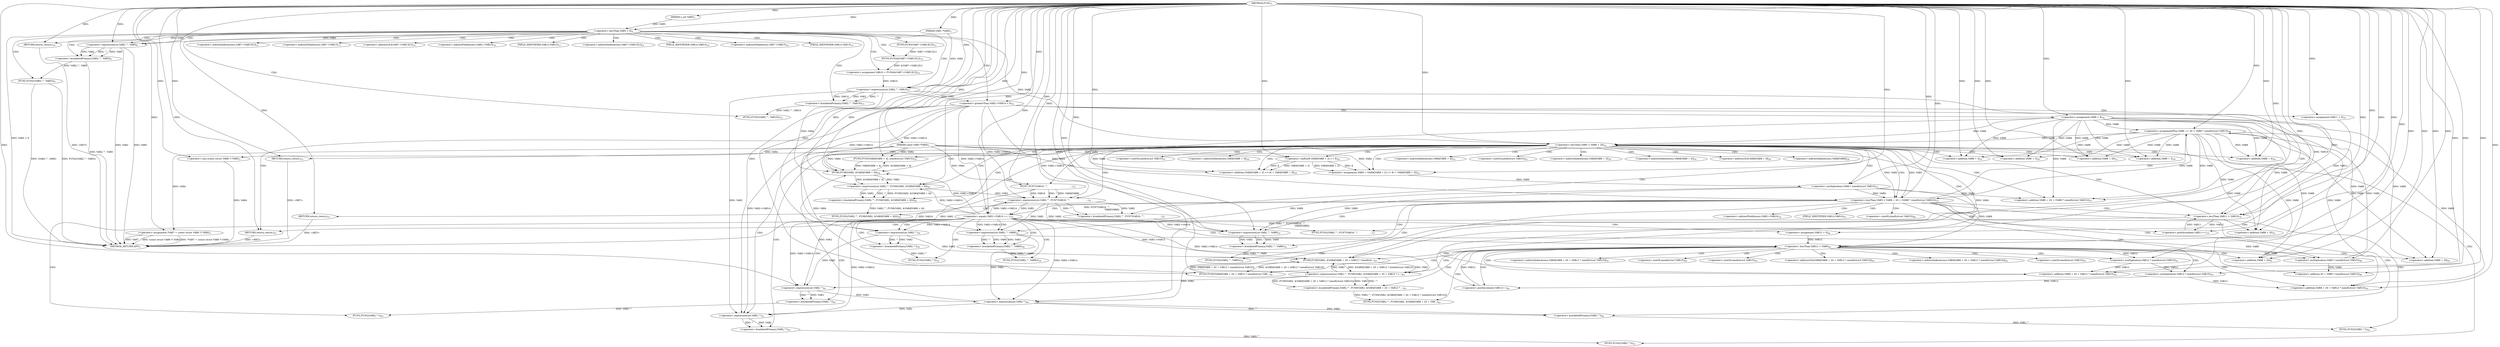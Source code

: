 digraph "FUN1" {  
"8" [label = <(METHOD,FUN1)<SUB>1</SUB>> ]
"245" [label = <(METHOD_RETURN,ANY)<SUB>1</SUB>> ]
"9" [label = <(PARAM,VAR1 *VAR2)<SUB>1</SUB>> ]
"10" [label = <(PARAM,const VAR3 *VAR4)<SUB>1</SUB>> ]
"11" [label = <(PARAM,u_int VAR5)<SUB>1</SUB>> ]
"14" [label = <(&lt;operator&gt;.assignment,*VAR7 = (const struct VAR6 *) VAR4)<SUB>3</SUB>> ]
"36" [label = <(FUN3,FUN3(VAR7-&gt;VAR13[1]))<SUB>13</SUB>> ]
"42" [label = <(&lt;operator&gt;.assignment,VAR10 = FUN4(&amp;VAR7-&gt;VAR13[1]))<SUB>14</SUB>> ]
"51" [label = <(FUN2,FUN2((VAR2,&quot;&quot;, VAR10)))<SUB>15</SUB>> ]
"237" [label = <(RETURN,return;,return;)<SUB>52</SUB>> ]
"25" [label = <(&lt;operator&gt;.lessThan,VAR5 &lt; 8)<SUB>8</SUB>> ]
"58" [label = <(&lt;operator&gt;.greaterThan,VAR2-&gt;VAR14 &gt; 0)<SUB>16</SUB>> ]
"16" [label = <(&lt;operator&gt;.cast,(const struct VAR6 *) VAR4)<SUB>3</SUB>> ]
"29" [label = <(FUN2,FUN2((VAR2,&quot;&quot;, VAR5)))<SUB>9</SUB>> ]
"35" [label = <(RETURN,return;,return;)<SUB>10</SUB>> ]
"44" [label = <(FUN4,FUN4(&amp;VAR7-&gt;VAR13[1]))<SUB>14</SUB>> ]
"52" [label = <(&lt;operator&gt;.bracketedPrimary,(VAR2,&quot;&quot;, VAR10))<SUB>15</SUB>> ]
"64" [label = <(&lt;operator&gt;.assignment,VAR8 = 8)<SUB>18</SUB>> ]
"53" [label = <(&lt;operator&gt;.expressionList,VAR2,&quot;&quot;, VAR10)<SUB>15</SUB>> ]
"72" [label = <(&lt;operator&gt;.lessThan,VAR11 &lt; VAR10)<SUB>19</SUB>> ]
"75" [label = <(&lt;operator&gt;.postIncrement,VAR11++)<SUB>19</SUB>> ]
"30" [label = <(&lt;operator&gt;.bracketedPrimary,(VAR2,&quot;&quot;, VAR5))<SUB>9</SUB>> ]
"69" [label = <(&lt;operator&gt;.assignment,VAR11 = 0)<SUB>19</SUB>> ]
"91" [label = <(FUN5,FUN5(VAR4[VAR8 + 4], sizeof(struct VAR15)))<SUB>25</SUB>> ]
"99" [label = <(FUN2,FUN2((VAR2,&quot;&quot;, FUN6(VAR2, &amp;VAR4[VAR8 + 4]))))<SUB>26</SUB>> ]
"112" [label = <(FUN2,FUN2((VAR2,&quot;&quot;, FUN7(VAR16, &quot;&quot;,
                ...)<SUB>27</SUB>> ]
"123" [label = <(&lt;operator&gt;.assignment,VAR9 = (VAR4[VAR8 + 2] &lt;&lt; 8) + VAR4[VAR8 + 3])<SUB>29</SUB>> ]
"224" [label = <(&lt;operator&gt;.assignmentPlus,VAR8 += 20 + VAR9 * sizeof(struct VAR15))<SUB>48</SUB>> ]
"232" [label = <(FUN2,FUN2((VAR2,&quot;&quot;)))<SUB>49</SUB>> ]
"31" [label = <(&lt;operator&gt;.expressionList,VAR2,&quot;&quot;, VAR5)<SUB>9</SUB>> ]
"79" [label = <(&lt;operator&gt;.lessThan,VAR5 &lt; VAR8 + 20)<SUB>21</SUB>> ]
"139" [label = <(&lt;operator&gt;.lessThan,VAR5 &lt; VAR8 + 20 + (VAR9 * sizeof(struct VAR15)))<SUB>31</SUB>> ]
"158" [label = <(&lt;operator&gt;.equals,VAR2-&gt;VAR14 == 1)<SUB>35</SUB>> ]
"85" [label = <(FUN2,FUN2((VAR2,&quot;&quot;)))<SUB>22</SUB>> ]
"90" [label = <(RETURN,return;,return;)<SUB>23</SUB>> ]
"100" [label = <(&lt;operator&gt;.bracketedPrimary,(VAR2,&quot;&quot;, FUN6(VAR2, &amp;VAR4[VAR8 + 4])))<SUB>26</SUB>> ]
"113" [label = <(&lt;operator&gt;.bracketedPrimary,(VAR2,&quot;&quot;, FUN7(VAR16, &quot;&quot;,
                     ...)<SUB>27</SUB>> ]
"125" [label = <(&lt;operator&gt;.addition,(VAR4[VAR8 + 2] &lt;&lt; 8) + VAR4[VAR8 + 3])<SUB>29</SUB>> ]
"150" [label = <(FUN2,FUN2((VAR2,&quot;&quot;, VAR9)))<SUB>32</SUB>> ]
"156" [label = <(RETURN,return;,return;)<SUB>33</SUB>> ]
"164" [label = <(FUN2,FUN2((VAR2,&quot;&quot;, VAR9)))<SUB>36</SUB>> ]
"226" [label = <(&lt;operator&gt;.addition,20 + VAR9 * sizeof(struct VAR15))<SUB>48</SUB>> ]
"233" [label = <(&lt;operator&gt;.bracketedPrimary,(VAR2,&quot;&quot;))<SUB>49</SUB>> ]
"81" [label = <(&lt;operator&gt;.addition,VAR8 + 20)<SUB>21</SUB>> ]
"94" [label = <(&lt;operator&gt;.addition,VAR8 + 4)<SUB>25</SUB>> ]
"101" [label = <(&lt;operator&gt;.expressionList,VAR2,&quot;&quot;, FUN6(VAR2, &amp;VAR4[VAR8 + 4]))<SUB>26</SUB>> ]
"114" [label = <(&lt;operator&gt;.expressionList,VAR2,&quot;&quot;, FUN7(VAR16, &quot;&quot;,
                      ...)<SUB>27</SUB>> ]
"126" [label = <(&lt;operator&gt;.shiftLeft,VAR4[VAR8 + 2] &lt;&lt; 8)<SUB>29</SUB>> ]
"141" [label = <(&lt;operator&gt;.addition,VAR8 + 20 + (VAR9 * sizeof(struct VAR15)))<SUB>31</SUB>> ]
"172" [label = <(FUN2,FUN2((VAR2,&quot;&quot;)))<SUB>39</SUB>> ]
"219" [label = <(FUN2,FUN2((VAR2,&quot;&quot;)))<SUB>45</SUB>> ]
"228" [label = <(&lt;operator&gt;.multiplication,VAR9 * sizeof(struct VAR15))<SUB>48</SUB>> ]
"234" [label = <(&lt;operator&gt;.expressionList,VAR2,&quot;&quot;)<SUB>49</SUB>> ]
"86" [label = <(&lt;operator&gt;.bracketedPrimary,(VAR2,&quot;&quot;))<SUB>22</SUB>> ]
"104" [label = <(FUN6,FUN6(VAR2, &amp;VAR4[VAR8 + 4]))<SUB>26</SUB>> ]
"117" [label = <(FUN7,FUN7(VAR16, &quot;&quot;,
                               ...)<SUB>27</SUB>> ]
"135" [label = <(&lt;operator&gt;.addition,VAR8 + 3)<SUB>29</SUB>> ]
"142" [label = <(&lt;operator&gt;.addition,VAR8 + 20)<SUB>31</SUB>> ]
"145" [label = <(&lt;operator&gt;.multiplication,VAR9 * sizeof(struct VAR15))<SUB>31</SUB>> ]
"151" [label = <(&lt;operator&gt;.bracketedPrimary,(VAR2,&quot;&quot;, VAR9))<SUB>32</SUB>> ]
"165" [label = <(&lt;operator&gt;.bracketedPrimary,(VAR2,&quot;&quot;, VAR9))<SUB>36</SUB>> ]
"182" [label = <(&lt;operator&gt;.lessThan,VAR12 &lt; VAR9)<SUB>40</SUB>> ]
"185" [label = <(&lt;operator&gt;.postIncrement,VAR12++)<SUB>40</SUB>> ]
"87" [label = <(&lt;operator&gt;.expressionList,VAR2,&quot;&quot;)<SUB>22</SUB>> ]
"129" [label = <(&lt;operator&gt;.addition,VAR8 + 2)<SUB>29</SUB>> ]
"152" [label = <(&lt;operator&gt;.expressionList,VAR2,&quot;&quot;, VAR9)<SUB>32</SUB>> ]
"166" [label = <(&lt;operator&gt;.expressionList,VAR2,&quot;&quot;, VAR9)<SUB>36</SUB>> ]
"173" [label = <(&lt;operator&gt;.bracketedPrimary,(VAR2,&quot;&quot;))<SUB>39</SUB>> ]
"179" [label = <(&lt;operator&gt;.assignment,VAR12 = 0)<SUB>40</SUB>> ]
"188" [label = <(FUN5,FUN5(VAR4[VAR8 + 20 + VAR12 * sizeof(struct VAR...)<SUB>41</SUB>> ]
"201" [label = <(FUN2,FUN2((VAR2,&quot;&quot;, FUN6(VAR2, &amp;VAR4[VAR8 + 20 + VAR...)<SUB>43</SUB>> ]
"220" [label = <(&lt;operator&gt;.bracketedPrimary,(VAR2,&quot;&quot;))<SUB>45</SUB>> ]
"174" [label = <(&lt;operator&gt;.expressionList,VAR2,&quot;&quot;)<SUB>39</SUB>> ]
"221" [label = <(&lt;operator&gt;.expressionList,VAR2,&quot;&quot;)<SUB>45</SUB>> ]
"109" [label = <(&lt;operator&gt;.addition,VAR8 + 4)<SUB>26</SUB>> ]
"202" [label = <(&lt;operator&gt;.bracketedPrimary,(VAR2,&quot;&quot;, FUN6(VAR2, &amp;VAR4[VAR8 + 20 + VAR12 * ...)<SUB>43</SUB>> ]
"191" [label = <(&lt;operator&gt;.addition,VAR8 + 20 + VAR12 * sizeof(struct VAR15))<SUB>41</SUB>> ]
"203" [label = <(&lt;operator&gt;.expressionList,VAR2,&quot;&quot;, FUN6(VAR2, &amp;VAR4[VAR8 + 20 + VAR12 * s...)<SUB>43</SUB>> ]
"192" [label = <(&lt;operator&gt;.addition,VAR8 + 20)<SUB>41</SUB>> ]
"195" [label = <(&lt;operator&gt;.multiplication,VAR12 * sizeof(struct VAR15))<SUB>41</SUB>> ]
"206" [label = <(FUN6,FUN6(VAR2, &amp;VAR4[VAR8 + 20 + VAR12 * sizeof(str...)<SUB>43</SUB>> ]
"211" [label = <(&lt;operator&gt;.addition,VAR8 + 20 + VAR12 * sizeof(struct VAR15))<SUB>43</SUB>> ]
"212" [label = <(&lt;operator&gt;.addition,VAR8 + 20)<SUB>43</SUB>> ]
"215" [label = <(&lt;operator&gt;.multiplication,VAR12 * sizeof(struct VAR15))<SUB>43</SUB>> ]
"37" [label = <(&lt;operator&gt;.indirectIndexAccess,VAR7-&gt;VAR13[1])<SUB>13</SUB>> ]
"38" [label = <(&lt;operator&gt;.indirectFieldAccess,VAR7-&gt;VAR13)<SUB>13</SUB>> ]
"45" [label = <(&lt;operator&gt;.addressOf,&amp;VAR7-&gt;VAR13[1])<SUB>14</SUB>> ]
"59" [label = <(&lt;operator&gt;.indirectFieldAccess,VAR2-&gt;VAR14)<SUB>16</SUB>> ]
"40" [label = <(FIELD_IDENTIFIER,VAR13,VAR13)<SUB>13</SUB>> ]
"46" [label = <(&lt;operator&gt;.indirectIndexAccess,VAR7-&gt;VAR13[1])<SUB>14</SUB>> ]
"61" [label = <(FIELD_IDENTIFIER,VAR14,VAR14)<SUB>16</SUB>> ]
"47" [label = <(&lt;operator&gt;.indirectFieldAccess,VAR7-&gt;VAR13)<SUB>14</SUB>> ]
"49" [label = <(FIELD_IDENTIFIER,VAR13,VAR13)<SUB>14</SUB>> ]
"92" [label = <(&lt;operator&gt;.indirectIndexAccess,VAR4[VAR8 + 4])<SUB>25</SUB>> ]
"97" [label = <(&lt;operator&gt;.sizeOf,sizeof(struct VAR15))<SUB>25</SUB>> ]
"133" [label = <(&lt;operator&gt;.indirectIndexAccess,VAR4[VAR8 + 3])<SUB>29</SUB>> ]
"159" [label = <(&lt;operator&gt;.indirectFieldAccess,VAR2-&gt;VAR14)<SUB>35</SUB>> ]
"127" [label = <(&lt;operator&gt;.indirectIndexAccess,VAR4[VAR8 + 2])<SUB>29</SUB>> ]
"161" [label = <(FIELD_IDENTIFIER,VAR14,VAR14)<SUB>35</SUB>> ]
"230" [label = <(&lt;operator&gt;.sizeOf,sizeof(struct VAR15))<SUB>48</SUB>> ]
"106" [label = <(&lt;operator&gt;.addressOf,&amp;VAR4[VAR8 + 4])<SUB>26</SUB>> ]
"120" [label = <(&lt;operator&gt;.indirectIndexAccess,VAR4[VAR8])<SUB>28</SUB>> ]
"147" [label = <(&lt;operator&gt;.sizeOf,sizeof(struct VAR15))<SUB>31</SUB>> ]
"107" [label = <(&lt;operator&gt;.indirectIndexAccess,VAR4[VAR8 + 4])<SUB>26</SUB>> ]
"189" [label = <(&lt;operator&gt;.indirectIndexAccess,VAR4[VAR8 + 20 + VAR12 * sizeof(struct VAR15)])<SUB>41</SUB>> ]
"199" [label = <(&lt;operator&gt;.sizeOf,sizeof(struct VAR15))<SUB>42</SUB>> ]
"197" [label = <(&lt;operator&gt;.sizeOf,sizeof(struct VAR15))<SUB>41</SUB>> ]
"208" [label = <(&lt;operator&gt;.addressOf,&amp;VAR4[VAR8 + 20 + VAR12 * sizeof(struct VAR15)])<SUB>43</SUB>> ]
"209" [label = <(&lt;operator&gt;.indirectIndexAccess,VAR4[VAR8 + 20 + VAR12 * sizeof(struct VAR15)])<SUB>43</SUB>> ]
"217" [label = <(&lt;operator&gt;.sizeOf,sizeof(struct VAR15))<SUB>43</SUB>> ]
  "35" -> "245"  [ label = "DDG: &lt;RET&gt;"] 
  "90" -> "245"  [ label = "DDG: &lt;RET&gt;"] 
  "237" -> "245"  [ label = "DDG: &lt;RET&gt;"] 
  "156" -> "245"  [ label = "DDG: &lt;RET&gt;"] 
  "14" -> "245"  [ label = "DDG: VAR7"] 
  "16" -> "245"  [ label = "DDG: VAR4"] 
  "14" -> "245"  [ label = "DDG: (const struct VAR6 *) VAR4"] 
  "14" -> "245"  [ label = "DDG: *VAR7 = (const struct VAR6 *) VAR4"] 
  "25" -> "245"  [ label = "DDG: VAR5 &lt; 8"] 
  "31" -> "245"  [ label = "DDG: VAR2"] 
  "31" -> "245"  [ label = "DDG: VAR5"] 
  "30" -> "245"  [ label = "DDG: VAR2,&quot;&quot;, VAR5"] 
  "29" -> "245"  [ label = "DDG: (VAR2,&quot;&quot;, VAR5)"] 
  "29" -> "245"  [ label = "DDG: FUN2((VAR2,&quot;&quot;, VAR5))"] 
  "117" -> "245"  [ label = "DDG: VAR16"] 
  "8" -> "9"  [ label = "DDG: "] 
  "8" -> "10"  [ label = "DDG: "] 
  "8" -> "11"  [ label = "DDG: "] 
  "10" -> "14"  [ label = "DDG: VAR4"] 
  "8" -> "14"  [ label = "DDG: "] 
  "44" -> "42"  [ label = "DDG: &amp;VAR7-&gt;VAR13[1]"] 
  "8" -> "237"  [ label = "DDG: "] 
  "52" -> "51"  [ label = "DDG: VAR2,&quot;&quot;, VAR10"] 
  "10" -> "16"  [ label = "DDG: VAR4"] 
  "8" -> "16"  [ label = "DDG: "] 
  "11" -> "25"  [ label = "DDG: VAR5"] 
  "8" -> "25"  [ label = "DDG: "] 
  "8" -> "35"  [ label = "DDG: "] 
  "36" -> "44"  [ label = "DDG: VAR7-&gt;VAR13[1]"] 
  "53" -> "52"  [ label = "DDG: VAR2"] 
  "53" -> "52"  [ label = "DDG: &quot;&quot;"] 
  "53" -> "52"  [ label = "DDG: VAR10"] 
  "53" -> "58"  [ label = "DDG: VAR2"] 
  "8" -> "58"  [ label = "DDG: "] 
  "8" -> "64"  [ label = "DDG: "] 
  "30" -> "29"  [ label = "DDG: VAR2,&quot;&quot;, VAR5"] 
  "9" -> "53"  [ label = "DDG: VAR2"] 
  "8" -> "53"  [ label = "DDG: "] 
  "42" -> "53"  [ label = "DDG: VAR10"] 
  "31" -> "30"  [ label = "DDG: VAR2"] 
  "31" -> "30"  [ label = "DDG: &quot;&quot;"] 
  "31" -> "30"  [ label = "DDG: VAR5"] 
  "8" -> "69"  [ label = "DDG: "] 
  "69" -> "72"  [ label = "DDG: VAR11"] 
  "75" -> "72"  [ label = "DDG: VAR11"] 
  "8" -> "72"  [ label = "DDG: "] 
  "53" -> "72"  [ label = "DDG: VAR10"] 
  "72" -> "75"  [ label = "DDG: VAR11"] 
  "8" -> "75"  [ label = "DDG: "] 
  "126" -> "123"  [ label = "DDG: VAR4[VAR8 + 2]"] 
  "126" -> "123"  [ label = "DDG: 8"] 
  "10" -> "123"  [ label = "DDG: VAR4"] 
  "8" -> "123"  [ label = "DDG: "] 
  "8" -> "224"  [ label = "DDG: "] 
  "228" -> "224"  [ label = "DDG: VAR9"] 
  "9" -> "31"  [ label = "DDG: VAR2"] 
  "8" -> "31"  [ label = "DDG: "] 
  "25" -> "31"  [ label = "DDG: VAR5"] 
  "104" -> "91"  [ label = "DDG: &amp;VAR4[VAR8 + 4]"] 
  "10" -> "91"  [ label = "DDG: VAR4"] 
  "8" -> "91"  [ label = "DDG: "] 
  "100" -> "99"  [ label = "DDG: VAR2,&quot;&quot;, FUN6(VAR2, &amp;VAR4[VAR8 + 4])"] 
  "113" -> "112"  [ label = "DDG: VAR2,&quot;&quot;, FUN7(VAR16, &quot;&quot;,
                                         VAR4[VAR8])"] 
  "64" -> "224"  [ label = "DDG: VAR8"] 
  "233" -> "232"  [ label = "DDG: VAR2,&quot;&quot;"] 
  "25" -> "79"  [ label = "DDG: VAR5"] 
  "139" -> "79"  [ label = "DDG: VAR5"] 
  "8" -> "79"  [ label = "DDG: "] 
  "64" -> "79"  [ label = "DDG: VAR8"] 
  "224" -> "79"  [ label = "DDG: VAR8"] 
  "8" -> "90"  [ label = "DDG: "] 
  "101" -> "100"  [ label = "DDG: VAR2"] 
  "101" -> "100"  [ label = "DDG: &quot;&quot;"] 
  "101" -> "100"  [ label = "DDG: FUN6(VAR2, &amp;VAR4[VAR8 + 4])"] 
  "114" -> "113"  [ label = "DDG: VAR2"] 
  "114" -> "113"  [ label = "DDG: &quot;&quot;"] 
  "114" -> "113"  [ label = "DDG: FUN7(VAR16, &quot;&quot;,
                                         VAR4[VAR8])"] 
  "126" -> "125"  [ label = "DDG: VAR4[VAR8 + 2]"] 
  "126" -> "125"  [ label = "DDG: 8"] 
  "10" -> "125"  [ label = "DDG: VAR4"] 
  "8" -> "125"  [ label = "DDG: "] 
  "79" -> "139"  [ label = "DDG: VAR5"] 
  "8" -> "139"  [ label = "DDG: "] 
  "64" -> "139"  [ label = "DDG: VAR8"] 
  "224" -> "139"  [ label = "DDG: VAR8"] 
  "145" -> "139"  [ label = "DDG: VAR9"] 
  "8" -> "156"  [ label = "DDG: "] 
  "58" -> "158"  [ label = "DDG: VAR2-&gt;VAR14"] 
  "114" -> "158"  [ label = "DDG: VAR2"] 
  "8" -> "158"  [ label = "DDG: "] 
  "8" -> "226"  [ label = "DDG: "] 
  "228" -> "226"  [ label = "DDG: VAR9"] 
  "234" -> "233"  [ label = "DDG: VAR2"] 
  "234" -> "233"  [ label = "DDG: &quot;&quot;"] 
  "64" -> "81"  [ label = "DDG: VAR8"] 
  "224" -> "81"  [ label = "DDG: VAR8"] 
  "8" -> "81"  [ label = "DDG: "] 
  "86" -> "85"  [ label = "DDG: VAR2,&quot;&quot;"] 
  "8" -> "94"  [ label = "DDG: "] 
  "64" -> "94"  [ label = "DDG: VAR8"] 
  "224" -> "94"  [ label = "DDG: VAR8"] 
  "58" -> "101"  [ label = "DDG: VAR2-&gt;VAR14"] 
  "104" -> "101"  [ label = "DDG: VAR2"] 
  "158" -> "101"  [ label = "DDG: VAR2-&gt;VAR14"] 
  "8" -> "101"  [ label = "DDG: "] 
  "104" -> "101"  [ label = "DDG: &amp;VAR4[VAR8 + 4]"] 
  "58" -> "114"  [ label = "DDG: VAR2-&gt;VAR14"] 
  "101" -> "114"  [ label = "DDG: VAR2"] 
  "158" -> "114"  [ label = "DDG: VAR2-&gt;VAR14"] 
  "8" -> "114"  [ label = "DDG: "] 
  "117" -> "114"  [ label = "DDG: VAR16"] 
  "117" -> "114"  [ label = "DDG: &quot;&quot;"] 
  "117" -> "114"  [ label = "DDG: VAR4[VAR8]"] 
  "10" -> "126"  [ label = "DDG: VAR4"] 
  "8" -> "126"  [ label = "DDG: "] 
  "8" -> "141"  [ label = "DDG: "] 
  "64" -> "141"  [ label = "DDG: VAR8"] 
  "224" -> "141"  [ label = "DDG: VAR8"] 
  "145" -> "141"  [ label = "DDG: VAR9"] 
  "151" -> "150"  [ label = "DDG: VAR2,&quot;&quot;, VAR9"] 
  "165" -> "164"  [ label = "DDG: VAR2,&quot;&quot;, VAR9"] 
  "182" -> "228"  [ label = "DDG: VAR9"] 
  "166" -> "228"  [ label = "DDG: VAR9"] 
  "8" -> "228"  [ label = "DDG: "] 
  "158" -> "234"  [ label = "DDG: VAR2-&gt;VAR14"] 
  "221" -> "234"  [ label = "DDG: VAR2"] 
  "166" -> "234"  [ label = "DDG: VAR2"] 
  "8" -> "234"  [ label = "DDG: "] 
  "87" -> "86"  [ label = "DDG: VAR2"] 
  "87" -> "86"  [ label = "DDG: &quot;&quot;"] 
  "53" -> "104"  [ label = "DDG: VAR2"] 
  "58" -> "104"  [ label = "DDG: VAR2-&gt;VAR14"] 
  "158" -> "104"  [ label = "DDG: VAR2-&gt;VAR14"] 
  "234" -> "104"  [ label = "DDG: VAR2"] 
  "8" -> "104"  [ label = "DDG: "] 
  "91" -> "104"  [ label = "DDG: VAR4[VAR8 + 4]"] 
  "10" -> "104"  [ label = "DDG: VAR4"] 
  "8" -> "117"  [ label = "DDG: "] 
  "10" -> "117"  [ label = "DDG: VAR4"] 
  "8" -> "135"  [ label = "DDG: "] 
  "64" -> "135"  [ label = "DDG: VAR8"] 
  "224" -> "135"  [ label = "DDG: VAR8"] 
  "8" -> "142"  [ label = "DDG: "] 
  "64" -> "142"  [ label = "DDG: VAR8"] 
  "224" -> "142"  [ label = "DDG: VAR8"] 
  "123" -> "145"  [ label = "DDG: VAR9"] 
  "8" -> "145"  [ label = "DDG: "] 
  "152" -> "151"  [ label = "DDG: VAR2"] 
  "152" -> "151"  [ label = "DDG: &quot;&quot;"] 
  "152" -> "151"  [ label = "DDG: VAR9"] 
  "166" -> "165"  [ label = "DDG: VAR2"] 
  "166" -> "165"  [ label = "DDG: &quot;&quot;"] 
  "166" -> "165"  [ label = "DDG: VAR9"] 
  "173" -> "172"  [ label = "DDG: VAR2,&quot;&quot;"] 
  "220" -> "219"  [ label = "DDG: VAR2,&quot;&quot;"] 
  "53" -> "87"  [ label = "DDG: VAR2"] 
  "58" -> "87"  [ label = "DDG: VAR2-&gt;VAR14"] 
  "158" -> "87"  [ label = "DDG: VAR2-&gt;VAR14"] 
  "234" -> "87"  [ label = "DDG: VAR2"] 
  "8" -> "87"  [ label = "DDG: "] 
  "8" -> "129"  [ label = "DDG: "] 
  "64" -> "129"  [ label = "DDG: VAR8"] 
  "224" -> "129"  [ label = "DDG: VAR8"] 
  "58" -> "152"  [ label = "DDG: VAR2-&gt;VAR14"] 
  "114" -> "152"  [ label = "DDG: VAR2"] 
  "158" -> "152"  [ label = "DDG: VAR2-&gt;VAR14"] 
  "8" -> "152"  [ label = "DDG: "] 
  "145" -> "152"  [ label = "DDG: VAR9"] 
  "114" -> "166"  [ label = "DDG: VAR2"] 
  "158" -> "166"  [ label = "DDG: VAR2-&gt;VAR14"] 
  "8" -> "166"  [ label = "DDG: "] 
  "145" -> "166"  [ label = "DDG: VAR9"] 
  "174" -> "173"  [ label = "DDG: VAR2"] 
  "174" -> "173"  [ label = "DDG: &quot;&quot;"] 
  "8" -> "179"  [ label = "DDG: "] 
  "179" -> "182"  [ label = "DDG: VAR12"] 
  "185" -> "182"  [ label = "DDG: VAR12"] 
  "8" -> "182"  [ label = "DDG: "] 
  "145" -> "182"  [ label = "DDG: VAR9"] 
  "215" -> "185"  [ label = "DDG: VAR12"] 
  "8" -> "185"  [ label = "DDG: "] 
  "221" -> "220"  [ label = "DDG: VAR2"] 
  "221" -> "220"  [ label = "DDG: &quot;&quot;"] 
  "114" -> "174"  [ label = "DDG: VAR2"] 
  "158" -> "174"  [ label = "DDG: VAR2-&gt;VAR14"] 
  "8" -> "174"  [ label = "DDG: "] 
  "206" -> "188"  [ label = "DDG: &amp;VAR4[VAR8 + 20 + VAR12 * sizeof(struct VAR15)]"] 
  "10" -> "188"  [ label = "DDG: VAR4"] 
  "8" -> "188"  [ label = "DDG: "] 
  "202" -> "201"  [ label = "DDG: VAR2,&quot;&quot;, FUN6(VAR2, &amp;VAR4[VAR8 + 20 + VAR12 * sizeof(struct VAR15)])"] 
  "158" -> "221"  [ label = "DDG: VAR2-&gt;VAR14"] 
  "174" -> "221"  [ label = "DDG: VAR2"] 
  "203" -> "221"  [ label = "DDG: VAR2"] 
  "8" -> "221"  [ label = "DDG: "] 
  "8" -> "109"  [ label = "DDG: "] 
  "64" -> "109"  [ label = "DDG: VAR8"] 
  "224" -> "109"  [ label = "DDG: VAR8"] 
  "203" -> "202"  [ label = "DDG: VAR2"] 
  "203" -> "202"  [ label = "DDG: &quot;&quot;"] 
  "203" -> "202"  [ label = "DDG: FUN6(VAR2, &amp;VAR4[VAR8 + 20 + VAR12 * sizeof(struct VAR15)])"] 
  "8" -> "191"  [ label = "DDG: "] 
  "64" -> "191"  [ label = "DDG: VAR8"] 
  "224" -> "191"  [ label = "DDG: VAR8"] 
  "195" -> "191"  [ label = "DDG: VAR12"] 
  "158" -> "203"  [ label = "DDG: VAR2-&gt;VAR14"] 
  "206" -> "203"  [ label = "DDG: VAR2"] 
  "8" -> "203"  [ label = "DDG: "] 
  "206" -> "203"  [ label = "DDG: &amp;VAR4[VAR8 + 20 + VAR12 * sizeof(struct VAR15)]"] 
  "8" -> "192"  [ label = "DDG: "] 
  "64" -> "192"  [ label = "DDG: VAR8"] 
  "224" -> "192"  [ label = "DDG: VAR8"] 
  "182" -> "195"  [ label = "DDG: VAR12"] 
  "8" -> "195"  [ label = "DDG: "] 
  "158" -> "206"  [ label = "DDG: VAR2-&gt;VAR14"] 
  "174" -> "206"  [ label = "DDG: VAR2"] 
  "203" -> "206"  [ label = "DDG: VAR2"] 
  "8" -> "206"  [ label = "DDG: "] 
  "188" -> "206"  [ label = "DDG: VAR4[VAR8 + 20 + VAR12 * sizeof(struct VAR15)]"] 
  "10" -> "206"  [ label = "DDG: VAR4"] 
  "8" -> "211"  [ label = "DDG: "] 
  "64" -> "211"  [ label = "DDG: VAR8"] 
  "224" -> "211"  [ label = "DDG: VAR8"] 
  "215" -> "211"  [ label = "DDG: VAR12"] 
  "8" -> "212"  [ label = "DDG: "] 
  "64" -> "212"  [ label = "DDG: VAR8"] 
  "224" -> "212"  [ label = "DDG: VAR8"] 
  "195" -> "215"  [ label = "DDG: VAR12"] 
  "8" -> "215"  [ label = "DDG: "] 
  "25" -> "30"  [ label = "CDG: "] 
  "25" -> "42"  [ label = "CDG: "] 
  "25" -> "52"  [ label = "CDG: "] 
  "25" -> "38"  [ label = "CDG: "] 
  "25" -> "40"  [ label = "CDG: "] 
  "25" -> "59"  [ label = "CDG: "] 
  "25" -> "61"  [ label = "CDG: "] 
  "25" -> "36"  [ label = "CDG: "] 
  "25" -> "49"  [ label = "CDG: "] 
  "25" -> "29"  [ label = "CDG: "] 
  "25" -> "53"  [ label = "CDG: "] 
  "25" -> "51"  [ label = "CDG: "] 
  "25" -> "37"  [ label = "CDG: "] 
  "25" -> "44"  [ label = "CDG: "] 
  "25" -> "35"  [ label = "CDG: "] 
  "25" -> "58"  [ label = "CDG: "] 
  "25" -> "47"  [ label = "CDG: "] 
  "25" -> "46"  [ label = "CDG: "] 
  "25" -> "45"  [ label = "CDG: "] 
  "25" -> "31"  [ label = "CDG: "] 
  "58" -> "72"  [ label = "CDG: "] 
  "58" -> "237"  [ label = "CDG: "] 
  "58" -> "64"  [ label = "CDG: "] 
  "58" -> "69"  [ label = "CDG: "] 
  "72" -> "237"  [ label = "CDG: "] 
  "72" -> "81"  [ label = "CDG: "] 
  "72" -> "79"  [ label = "CDG: "] 
  "79" -> "120"  [ label = "CDG: "] 
  "79" -> "114"  [ label = "CDG: "] 
  "79" -> "104"  [ label = "CDG: "] 
  "79" -> "112"  [ label = "CDG: "] 
  "79" -> "129"  [ label = "CDG: "] 
  "79" -> "100"  [ label = "CDG: "] 
  "79" -> "127"  [ label = "CDG: "] 
  "79" -> "86"  [ label = "CDG: "] 
  "79" -> "141"  [ label = "CDG: "] 
  "79" -> "123"  [ label = "CDG: "] 
  "79" -> "147"  [ label = "CDG: "] 
  "79" -> "135"  [ label = "CDG: "] 
  "79" -> "117"  [ label = "CDG: "] 
  "79" -> "109"  [ label = "CDG: "] 
  "79" -> "133"  [ label = "CDG: "] 
  "79" -> "107"  [ label = "CDG: "] 
  "79" -> "94"  [ label = "CDG: "] 
  "79" -> "113"  [ label = "CDG: "] 
  "79" -> "145"  [ label = "CDG: "] 
  "79" -> "85"  [ label = "CDG: "] 
  "79" -> "92"  [ label = "CDG: "] 
  "79" -> "87"  [ label = "CDG: "] 
  "79" -> "97"  [ label = "CDG: "] 
  "79" -> "91"  [ label = "CDG: "] 
  "79" -> "101"  [ label = "CDG: "] 
  "79" -> "90"  [ label = "CDG: "] 
  "79" -> "139"  [ label = "CDG: "] 
  "79" -> "99"  [ label = "CDG: "] 
  "79" -> "142"  [ label = "CDG: "] 
  "79" -> "106"  [ label = "CDG: "] 
  "79" -> "126"  [ label = "CDG: "] 
  "79" -> "125"  [ label = "CDG: "] 
  "139" -> "230"  [ label = "CDG: "] 
  "139" -> "161"  [ label = "CDG: "] 
  "139" -> "150"  [ label = "CDG: "] 
  "139" -> "226"  [ label = "CDG: "] 
  "139" -> "228"  [ label = "CDG: "] 
  "139" -> "152"  [ label = "CDG: "] 
  "139" -> "224"  [ label = "CDG: "] 
  "139" -> "158"  [ label = "CDG: "] 
  "139" -> "72"  [ label = "CDG: "] 
  "139" -> "159"  [ label = "CDG: "] 
  "139" -> "75"  [ label = "CDG: "] 
  "139" -> "232"  [ label = "CDG: "] 
  "139" -> "151"  [ label = "CDG: "] 
  "139" -> "233"  [ label = "CDG: "] 
  "139" -> "234"  [ label = "CDG: "] 
  "139" -> "156"  [ label = "CDG: "] 
  "158" -> "174"  [ label = "CDG: "] 
  "158" -> "182"  [ label = "CDG: "] 
  "158" -> "172"  [ label = "CDG: "] 
  "158" -> "179"  [ label = "CDG: "] 
  "158" -> "173"  [ label = "CDG: "] 
  "158" -> "221"  [ label = "CDG: "] 
  "158" -> "164"  [ label = "CDG: "] 
  "158" -> "166"  [ label = "CDG: "] 
  "158" -> "220"  [ label = "CDG: "] 
  "158" -> "165"  [ label = "CDG: "] 
  "158" -> "219"  [ label = "CDG: "] 
  "182" -> "188"  [ label = "CDG: "] 
  "182" -> "192"  [ label = "CDG: "] 
  "182" -> "215"  [ label = "CDG: "] 
  "182" -> "209"  [ label = "CDG: "] 
  "182" -> "206"  [ label = "CDG: "] 
  "182" -> "208"  [ label = "CDG: "] 
  "182" -> "195"  [ label = "CDG: "] 
  "182" -> "182"  [ label = "CDG: "] 
  "182" -> "202"  [ label = "CDG: "] 
  "182" -> "201"  [ label = "CDG: "] 
  "182" -> "217"  [ label = "CDG: "] 
  "182" -> "199"  [ label = "CDG: "] 
  "182" -> "185"  [ label = "CDG: "] 
  "182" -> "197"  [ label = "CDG: "] 
  "182" -> "189"  [ label = "CDG: "] 
  "182" -> "191"  [ label = "CDG: "] 
  "182" -> "212"  [ label = "CDG: "] 
  "182" -> "211"  [ label = "CDG: "] 
  "182" -> "203"  [ label = "CDG: "] 
}
